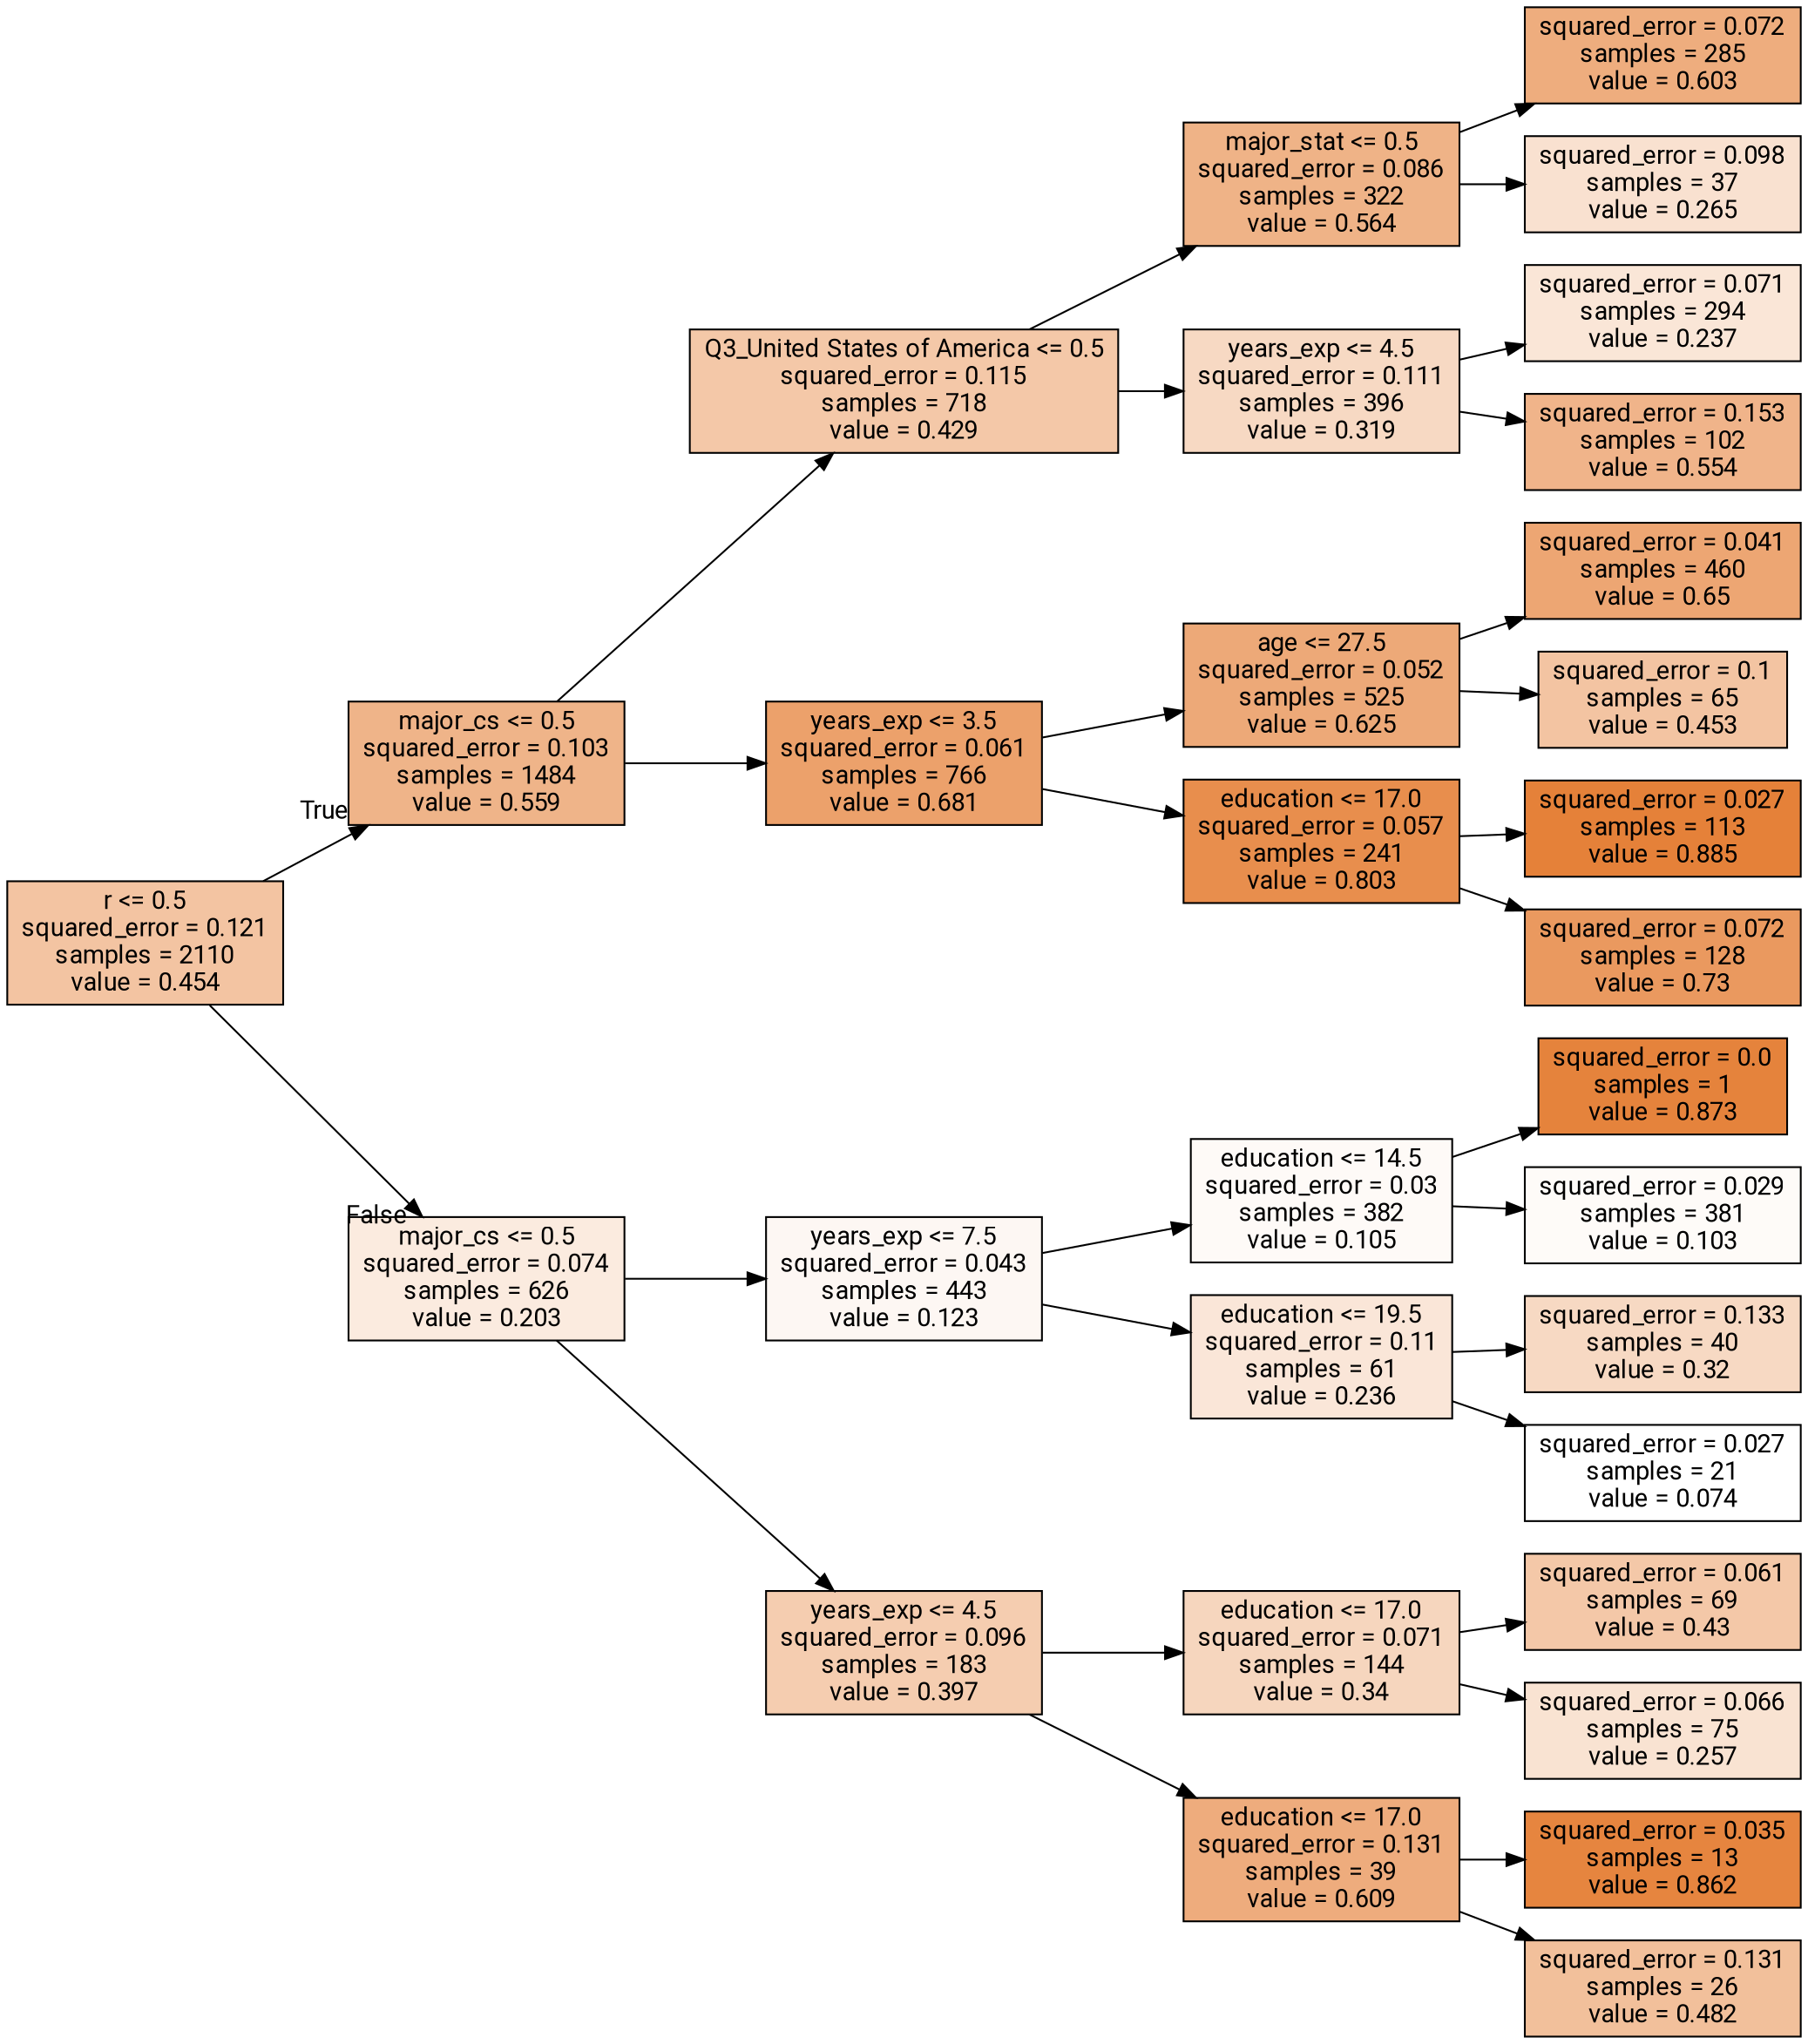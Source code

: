 digraph Tree {
node [shape=box, style="filled", color="black", fontname="Roboto Condensed"] ;
edge [fontname="Roboto Condensed"] ;
rankdir=LR ;
0 [label="r <= 0.5\nsquared_error = 0.121\nsamples = 2110\nvalue = 0.454", fillcolor="#f3c4a2"] ;
1 [label="major_cs <= 0.5\nsquared_error = 0.103\nsamples = 1484\nvalue = 0.559", fillcolor="#efb489"] ;
0 -> 1 [labeldistance=2.5, labelangle=-45, headlabel="True"] ;
2 [label="Q3_United States of America <= 0.5\nsquared_error = 0.115\nsamples = 718\nvalue = 0.429", fillcolor="#f4c8a8"] ;
1 -> 2 ;
3 [label="major_stat <= 0.5\nsquared_error = 0.086\nsamples = 322\nvalue = 0.564", fillcolor="#efb387"] ;
2 -> 3 ;
4 [label="squared_error = 0.072\nsamples = 285\nvalue = 0.603", fillcolor="#eead7e"] ;
3 -> 4 ;
5 [label="squared_error = 0.098\nsamples = 37\nvalue = 0.265", fillcolor="#f9e1d0"] ;
3 -> 5 ;
6 [label="years_exp <= 4.5\nsquared_error = 0.111\nsamples = 396\nvalue = 0.319", fillcolor="#f7d9c3"] ;
2 -> 6 ;
7 [label="squared_error = 0.071\nsamples = 294\nvalue = 0.237", fillcolor="#fae6d7"] ;
6 -> 7 ;
8 [label="squared_error = 0.153\nsamples = 102\nvalue = 0.554", fillcolor="#f0b48a"] ;
6 -> 8 ;
9 [label="years_exp <= 3.5\nsquared_error = 0.061\nsamples = 766\nvalue = 0.681", fillcolor="#eca16b"] ;
1 -> 9 ;
10 [label="age <= 27.5\nsquared_error = 0.052\nsamples = 525\nvalue = 0.625", fillcolor="#eda978"] ;
9 -> 10 ;
11 [label="squared_error = 0.041\nsamples = 460\nvalue = 0.65", fillcolor="#eda673"] ;
10 -> 11 ;
12 [label="squared_error = 0.1\nsamples = 65\nvalue = 0.453", fillcolor="#f3c4a2"] ;
10 -> 12 ;
13 [label="education <= 17.0\nsquared_error = 0.057\nsamples = 241\nvalue = 0.803", fillcolor="#e88e4d"] ;
9 -> 13 ;
14 [label="squared_error = 0.027\nsamples = 113\nvalue = 0.885", fillcolor="#e58139"] ;
13 -> 14 ;
15 [label="squared_error = 0.072\nsamples = 128\nvalue = 0.73", fillcolor="#ea995f"] ;
13 -> 15 ;
16 [label="major_cs <= 0.5\nsquared_error = 0.074\nsamples = 626\nvalue = 0.203", fillcolor="#fbebdf"] ;
0 -> 16 [labeldistance=2.5, labelangle=45, headlabel="False"] ;
17 [label="years_exp <= 7.5\nsquared_error = 0.043\nsamples = 443\nvalue = 0.123", fillcolor="#fdf7f3"] ;
16 -> 17 ;
18 [label="education <= 14.5\nsquared_error = 0.03\nsamples = 382\nvalue = 0.105", fillcolor="#fefaf7"] ;
17 -> 18 ;
19 [label="squared_error = 0.0\nsamples = 1\nvalue = 0.873", fillcolor="#e5833c"] ;
18 -> 19 ;
20 [label="squared_error = 0.029\nsamples = 381\nvalue = 0.103", fillcolor="#fefbf8"] ;
18 -> 20 ;
21 [label="education <= 19.5\nsquared_error = 0.11\nsamples = 61\nvalue = 0.236", fillcolor="#fae6d8"] ;
17 -> 21 ;
22 [label="squared_error = 0.133\nsamples = 40\nvalue = 0.32", fillcolor="#f7d9c3"] ;
21 -> 22 ;
23 [label="squared_error = 0.027\nsamples = 21\nvalue = 0.074", fillcolor="#ffffff"] ;
21 -> 23 ;
24 [label="years_exp <= 4.5\nsquared_error = 0.096\nsamples = 183\nvalue = 0.397", fillcolor="#f5cdb0"] ;
16 -> 24 ;
25 [label="education <= 17.0\nsquared_error = 0.071\nsamples = 144\nvalue = 0.34", fillcolor="#f6d6be"] ;
24 -> 25 ;
26 [label="squared_error = 0.061\nsamples = 69\nvalue = 0.43", fillcolor="#f4c8a8"] ;
25 -> 26 ;
27 [label="squared_error = 0.066\nsamples = 75\nvalue = 0.257", fillcolor="#f9e3d2"] ;
25 -> 27 ;
28 [label="education <= 17.0\nsquared_error = 0.131\nsamples = 39\nvalue = 0.609", fillcolor="#eeac7d"] ;
24 -> 28 ;
29 [label="squared_error = 0.035\nsamples = 13\nvalue = 0.862", fillcolor="#e6853f"] ;
28 -> 29 ;
30 [label="squared_error = 0.131\nsamples = 26\nvalue = 0.482", fillcolor="#f2c09b"] ;
28 -> 30 ;
}